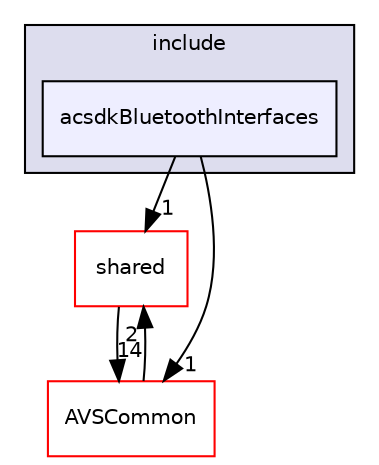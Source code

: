 digraph "/workplace/avs-device-sdk/capabilities/Bluetooth/acsdkBluetoothInterfaces/include/acsdkBluetoothInterfaces" {
  compound=true
  node [ fontsize="10", fontname="Helvetica"];
  edge [ labelfontsize="10", labelfontname="Helvetica"];
  subgraph clusterdir_cbaa0c2bd1e08c672f344a40c1ff8458 {
    graph [ bgcolor="#ddddee", pencolor="black", label="include" fontname="Helvetica", fontsize="10", URL="dir_cbaa0c2bd1e08c672f344a40c1ff8458.html"]
  dir_3b579c8088a388516093d6615b22d5eb [shape=box, label="acsdkBluetoothInterfaces", style="filled", fillcolor="#eeeeff", pencolor="black", URL="dir_3b579c8088a388516093d6615b22d5eb.html"];
  }
  dir_9982052f7ce695d12571567315b2fafa [shape=box label="shared" fillcolor="white" style="filled" color="red" URL="dir_9982052f7ce695d12571567315b2fafa.html"];
  dir_13e65effb2bde530b17b3d5eefcd0266 [shape=box label="AVSCommon" fillcolor="white" style="filled" color="red" URL="dir_13e65effb2bde530b17b3d5eefcd0266.html"];
  dir_9982052f7ce695d12571567315b2fafa->dir_13e65effb2bde530b17b3d5eefcd0266 [headlabel="14", labeldistance=1.5 headhref="dir_000598_000017.html"];
  dir_3b579c8088a388516093d6615b22d5eb->dir_9982052f7ce695d12571567315b2fafa [headlabel="1", labeldistance=1.5 headhref="dir_000289_000598.html"];
  dir_3b579c8088a388516093d6615b22d5eb->dir_13e65effb2bde530b17b3d5eefcd0266 [headlabel="1", labeldistance=1.5 headhref="dir_000289_000017.html"];
  dir_13e65effb2bde530b17b3d5eefcd0266->dir_9982052f7ce695d12571567315b2fafa [headlabel="2", labeldistance=1.5 headhref="dir_000017_000598.html"];
}
